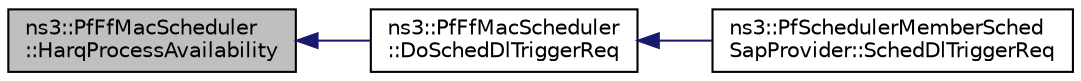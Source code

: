 digraph "ns3::PfFfMacScheduler::HarqProcessAvailability"
{
  edge [fontname="Helvetica",fontsize="10",labelfontname="Helvetica",labelfontsize="10"];
  node [fontname="Helvetica",fontsize="10",shape=record];
  rankdir="LR";
  Node1 [label="ns3::PfFfMacScheduler\l::HarqProcessAvailability",height=0.2,width=0.4,color="black", fillcolor="grey75", style="filled", fontcolor="black"];
  Node1 -> Node2 [dir="back",color="midnightblue",fontsize="10",style="solid"];
  Node2 [label="ns3::PfFfMacScheduler\l::DoSchedDlTriggerReq",height=0.2,width=0.4,color="black", fillcolor="white", style="filled",URL="$d3/de9/classns3_1_1PfFfMacScheduler.html#a837f4e59a9df97e0baeda35cf1edbd38"];
  Node2 -> Node3 [dir="back",color="midnightblue",fontsize="10",style="solid"];
  Node3 [label="ns3::PfSchedulerMemberSched\lSapProvider::SchedDlTriggerReq",height=0.2,width=0.4,color="black", fillcolor="white", style="filled",URL="$d8/d00/classns3_1_1PfSchedulerMemberSchedSapProvider.html#aae474f68da3c8f77349f21f7df56c0a0"];
}
